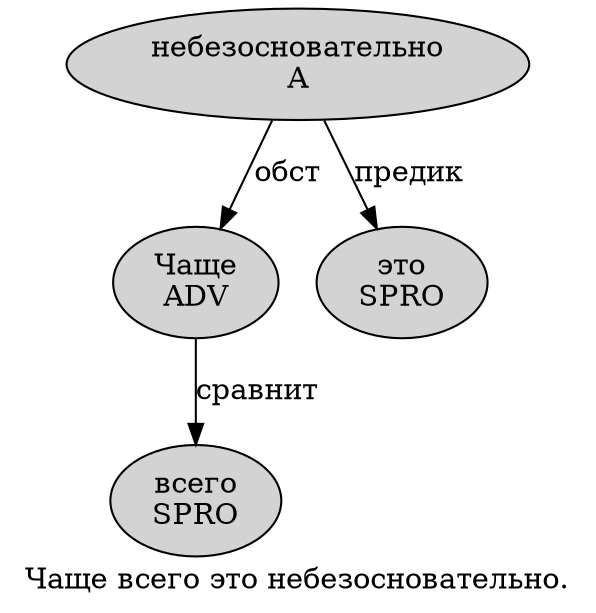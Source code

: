 digraph SENTENCE_761 {
	graph [label="Чаще всего это небезосновательно."]
	node [style=filled]
		0 [label="Чаще
ADV" color="" fillcolor=lightgray penwidth=1 shape=ellipse]
		1 [label="всего
SPRO" color="" fillcolor=lightgray penwidth=1 shape=ellipse]
		2 [label="это
SPRO" color="" fillcolor=lightgray penwidth=1 shape=ellipse]
		3 [label="небезосновательно
A" color="" fillcolor=lightgray penwidth=1 shape=ellipse]
			3 -> 0 [label="обст"]
			3 -> 2 [label="предик"]
			0 -> 1 [label="сравнит"]
}